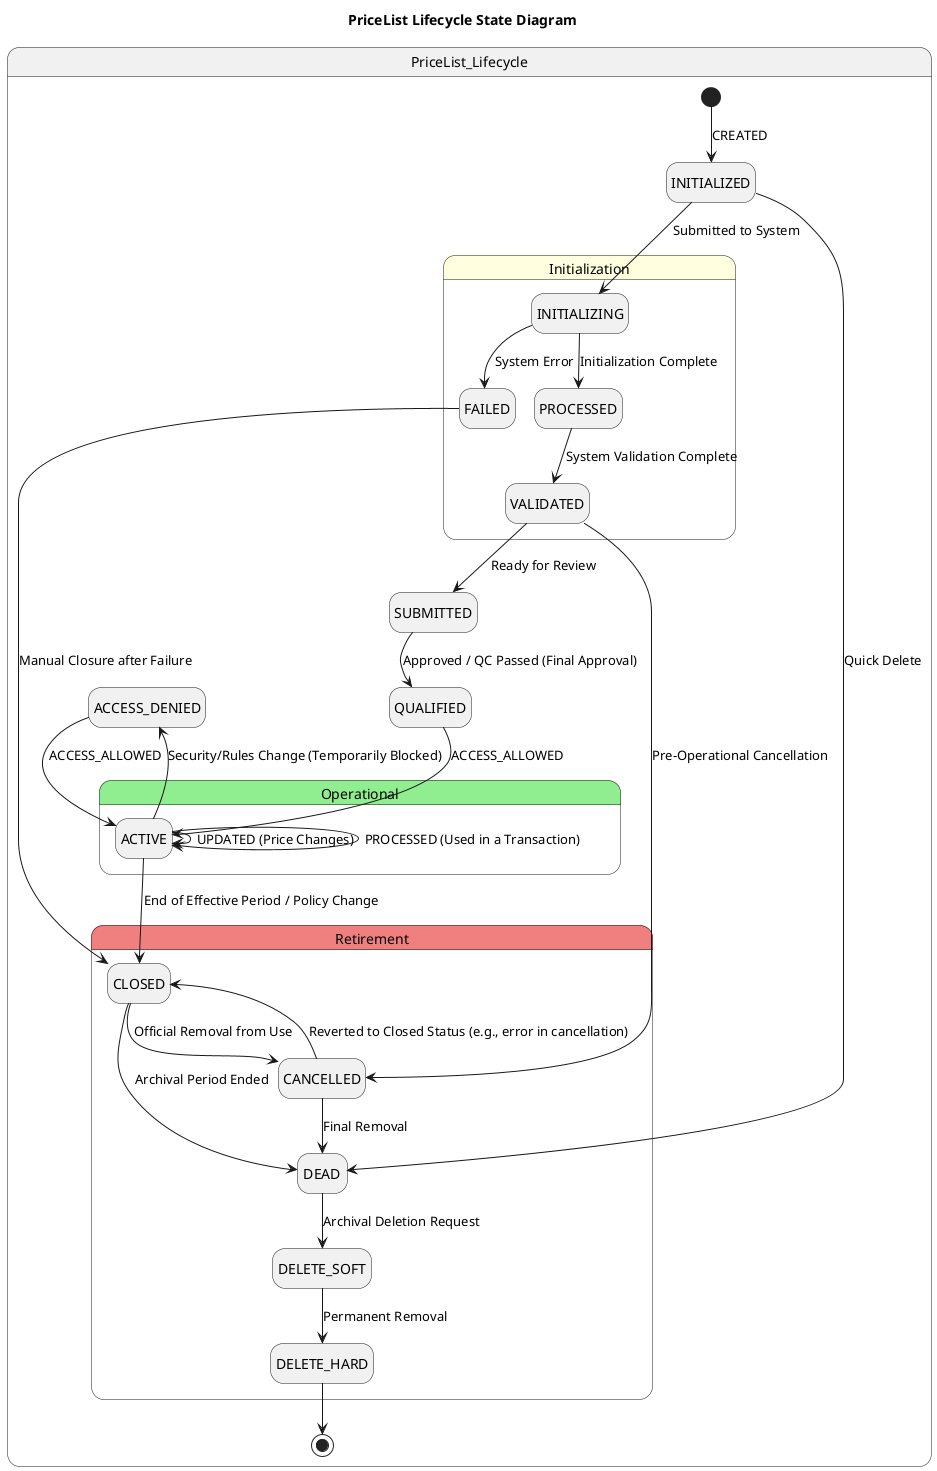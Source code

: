@startuml
title PriceList Lifecycle State Diagram

hide empty description

state PriceList_Lifecycle {

  [*] --> INITIALIZED : CREATED

  ' Initialization and Validation Flow
  state Initialization #LightYellow {
    INITIALIZED --> INITIALIZING : Submitted to System
    INITIALIZING --> FAILED : System Error
    INITIALIZING --> PROCESSED : Initialization Complete
    PROCESSED --> VALIDATED : System Validation Complete
  }

  ' Active/Approval Flow
  VALIDATED --> SUBMITTED : Ready for Review
  SUBMITTED --> QUALIFIED : Approved / QC Passed (Final Approval)

  ' Operational States
  state Operational #LightGreen {
    QUALIFIED --> ACTIVE : ACCESS_ALLOWED
    ACTIVE --> ACTIVE : UPDATED (Price Changes)
    ACTIVE --> ACTIVE : PROCESSED (Used in a Transaction)
  }

  ' Access Control
  ACTIVE --> ACCESS_DENIED : Security/Rules Change (Temporarily Blocked)
  ACCESS_DENIED --> ACTIVE : ACCESS_ALLOWED

  ' Retirement and Deletion Flow
  state Retirement #LightCoral {
    ACTIVE --> CLOSED : End of Effective Period / Policy Change
    CLOSED --> CANCELLED : Official Removal from Use
    CLOSED --> DEAD : Archival Period Ended

    CANCELLED --> CLOSED : Reverted to Closed Status (e.g., error in cancellation)
    CANCELLED --> DEAD : Final Removal

    DEAD --> DELETE_SOFT : Archival Deletion Request
    DELETE_SOFT --> DELETE_HARD : Permanent Removal

    FAILED --> CLOSED : Manual Closure after Failure

    ' Direct deletion paths for quick errors
    INITIALIZED --> DEAD : Quick Delete
    VALIDATED --> CANCELLED : Pre-Operational Cancellation
  }

  DELETE_HARD --> [*]

}
@enduml